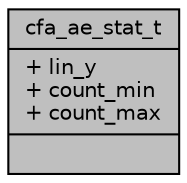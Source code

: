 digraph "cfa_ae_stat_t"
{
 // INTERACTIVE_SVG=YES
 // LATEX_PDF_SIZE
  bgcolor="transparent";
  edge [fontname="Helvetica",fontsize="10",labelfontname="Helvetica",labelfontsize="10"];
  node [fontname="Helvetica",fontsize="10",shape=record];
  Node1 [label="{cfa_ae_stat_t\n|+ lin_y\l+ count_min\l+ count_max\l|}",height=0.2,width=0.4,color="black", fillcolor="grey75", style="filled", fontcolor="black",tooltip=" "];
}
